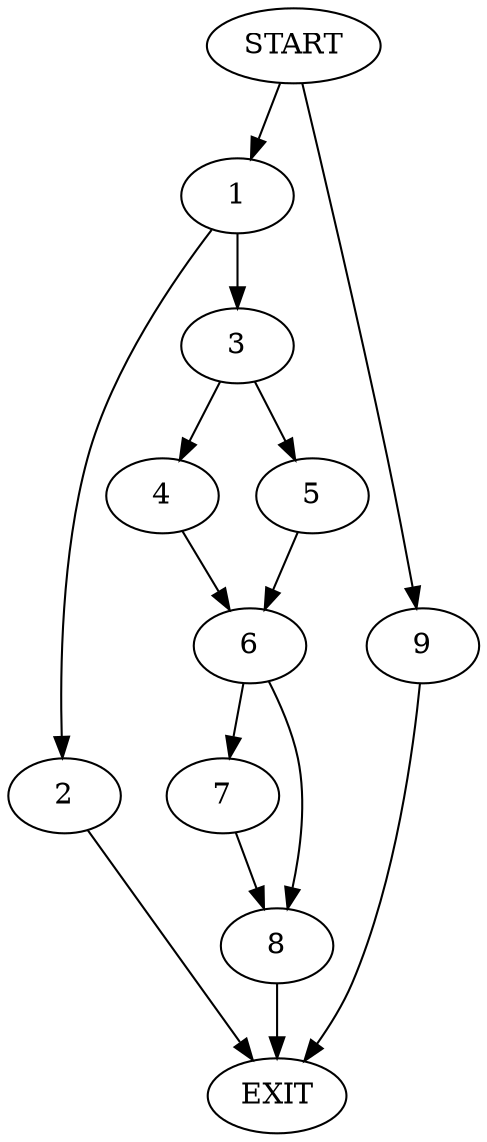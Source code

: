digraph {
0 [label="START"]
10 [label="EXIT"]
0 -> 1
1 -> 2
1 -> 3
2 -> 10
3 -> 4
3 -> 5
4 -> 6
5 -> 6
6 -> 7
6 -> 8
8 -> 10
7 -> 8
0 -> 9
9 -> 10
}
